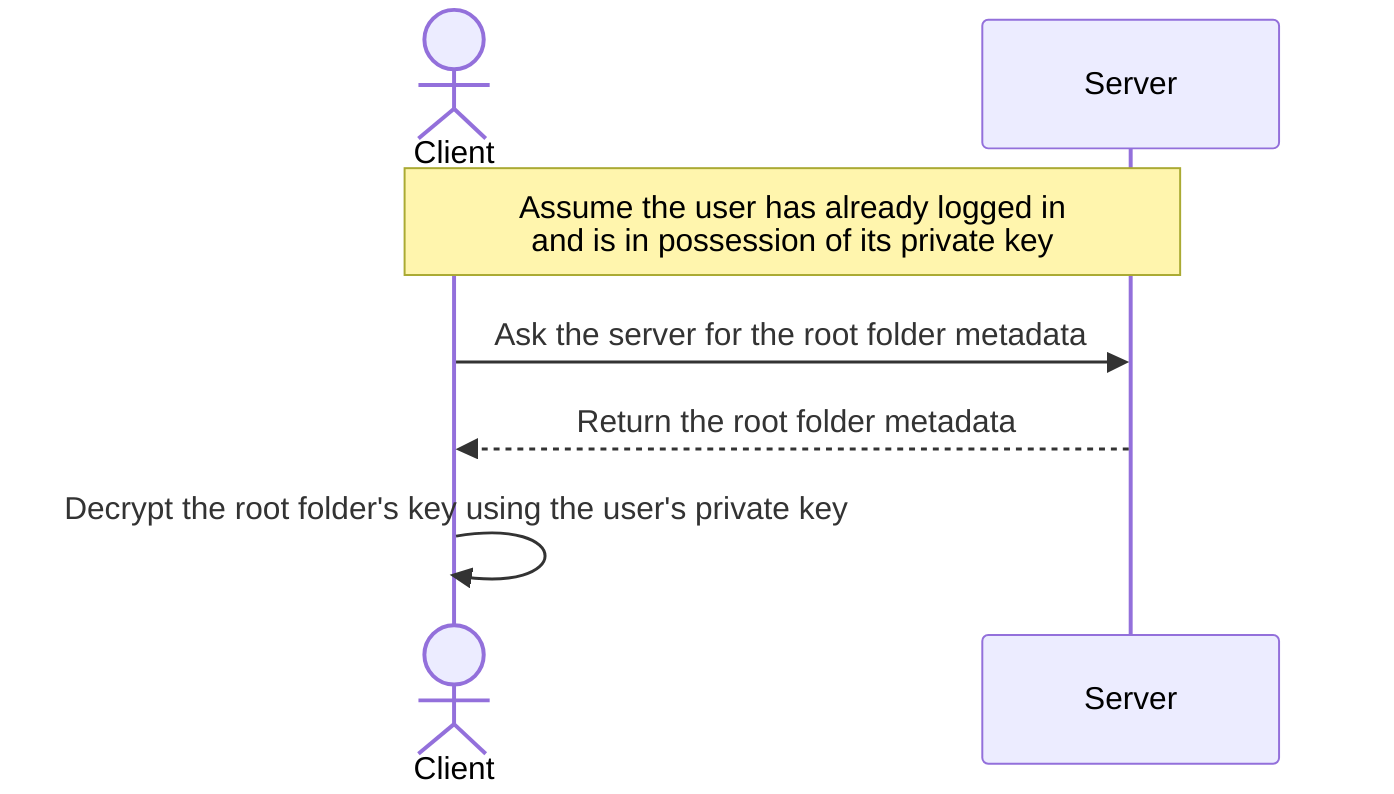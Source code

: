 sequenceDiagram
    actor C as Client
    participant S as Server

    note over C,S: Assume the user has already logged in <br> and is in possession of its private key

    C->>S: Ask the server for the root folder metadata
    S-->>C: Return the root folder metadata

    C->>C: Decrypt the root folder's key using the user's private key